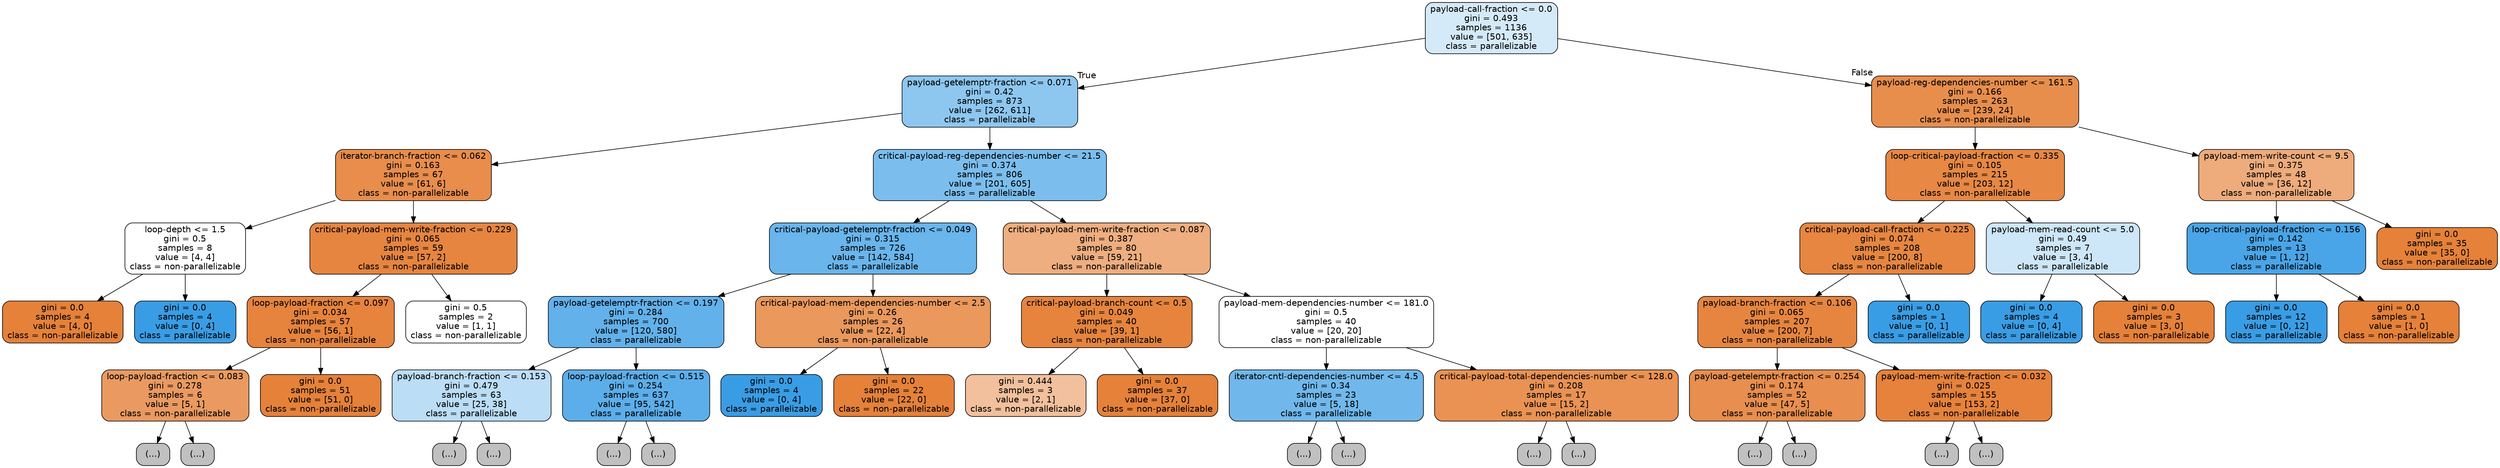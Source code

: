 digraph Tree {
node [shape=box, style="filled, rounded", color="black", fontname=helvetica] ;
edge [fontname=helvetica] ;
0 [label="payload-call-fraction <= 0.0\ngini = 0.493\nsamples = 1136\nvalue = [501, 635]\nclass = parallelizable", fillcolor="#399de536"] ;
1 [label="payload-getelemptr-fraction <= 0.071\ngini = 0.42\nsamples = 873\nvalue = [262, 611]\nclass = parallelizable", fillcolor="#399de592"] ;
0 -> 1 [labeldistance=2.5, labelangle=45, headlabel="True"] ;
2 [label="iterator-branch-fraction <= 0.062\ngini = 0.163\nsamples = 67\nvalue = [61, 6]\nclass = non-parallelizable", fillcolor="#e58139e6"] ;
1 -> 2 ;
3 [label="loop-depth <= 1.5\ngini = 0.5\nsamples = 8\nvalue = [4, 4]\nclass = non-parallelizable", fillcolor="#e5813900"] ;
2 -> 3 ;
4 [label="gini = 0.0\nsamples = 4\nvalue = [4, 0]\nclass = non-parallelizable", fillcolor="#e58139ff"] ;
3 -> 4 ;
5 [label="gini = 0.0\nsamples = 4\nvalue = [0, 4]\nclass = parallelizable", fillcolor="#399de5ff"] ;
3 -> 5 ;
6 [label="critical-payload-mem-write-fraction <= 0.229\ngini = 0.065\nsamples = 59\nvalue = [57, 2]\nclass = non-parallelizable", fillcolor="#e58139f6"] ;
2 -> 6 ;
7 [label="loop-payload-fraction <= 0.097\ngini = 0.034\nsamples = 57\nvalue = [56, 1]\nclass = non-parallelizable", fillcolor="#e58139fa"] ;
6 -> 7 ;
8 [label="loop-payload-fraction <= 0.083\ngini = 0.278\nsamples = 6\nvalue = [5, 1]\nclass = non-parallelizable", fillcolor="#e58139cc"] ;
7 -> 8 ;
9 [label="(...)", fillcolor="#C0C0C0"] ;
8 -> 9 ;
10 [label="(...)", fillcolor="#C0C0C0"] ;
8 -> 10 ;
11 [label="gini = 0.0\nsamples = 51\nvalue = [51, 0]\nclass = non-parallelizable", fillcolor="#e58139ff"] ;
7 -> 11 ;
12 [label="gini = 0.5\nsamples = 2\nvalue = [1, 1]\nclass = non-parallelizable", fillcolor="#e5813900"] ;
6 -> 12 ;
13 [label="critical-payload-reg-dependencies-number <= 21.5\ngini = 0.374\nsamples = 806\nvalue = [201, 605]\nclass = parallelizable", fillcolor="#399de5aa"] ;
1 -> 13 ;
14 [label="critical-payload-getelemptr-fraction <= 0.049\ngini = 0.315\nsamples = 726\nvalue = [142, 584]\nclass = parallelizable", fillcolor="#399de5c1"] ;
13 -> 14 ;
15 [label="payload-getelemptr-fraction <= 0.197\ngini = 0.284\nsamples = 700\nvalue = [120, 580]\nclass = parallelizable", fillcolor="#399de5ca"] ;
14 -> 15 ;
16 [label="payload-branch-fraction <= 0.153\ngini = 0.479\nsamples = 63\nvalue = [25, 38]\nclass = parallelizable", fillcolor="#399de557"] ;
15 -> 16 ;
17 [label="(...)", fillcolor="#C0C0C0"] ;
16 -> 17 ;
20 [label="(...)", fillcolor="#C0C0C0"] ;
16 -> 20 ;
39 [label="loop-payload-fraction <= 0.515\ngini = 0.254\nsamples = 637\nvalue = [95, 542]\nclass = parallelizable", fillcolor="#399de5d2"] ;
15 -> 39 ;
40 [label="(...)", fillcolor="#C0C0C0"] ;
39 -> 40 ;
45 [label="(...)", fillcolor="#C0C0C0"] ;
39 -> 45 ;
186 [label="critical-payload-mem-dependencies-number <= 2.5\ngini = 0.26\nsamples = 26\nvalue = [22, 4]\nclass = non-parallelizable", fillcolor="#e58139d1"] ;
14 -> 186 ;
187 [label="gini = 0.0\nsamples = 4\nvalue = [0, 4]\nclass = parallelizable", fillcolor="#399de5ff"] ;
186 -> 187 ;
188 [label="gini = 0.0\nsamples = 22\nvalue = [22, 0]\nclass = non-parallelizable", fillcolor="#e58139ff"] ;
186 -> 188 ;
189 [label="critical-payload-mem-write-fraction <= 0.087\ngini = 0.387\nsamples = 80\nvalue = [59, 21]\nclass = non-parallelizable", fillcolor="#e58139a4"] ;
13 -> 189 ;
190 [label="critical-payload-branch-count <= 0.5\ngini = 0.049\nsamples = 40\nvalue = [39, 1]\nclass = non-parallelizable", fillcolor="#e58139f8"] ;
189 -> 190 ;
191 [label="gini = 0.444\nsamples = 3\nvalue = [2, 1]\nclass = non-parallelizable", fillcolor="#e581397f"] ;
190 -> 191 ;
192 [label="gini = 0.0\nsamples = 37\nvalue = [37, 0]\nclass = non-parallelizable", fillcolor="#e58139ff"] ;
190 -> 192 ;
193 [label="payload-mem-dependencies-number <= 181.0\ngini = 0.5\nsamples = 40\nvalue = [20, 20]\nclass = non-parallelizable", fillcolor="#e5813900"] ;
189 -> 193 ;
194 [label="iterator-cntl-dependencies-number <= 4.5\ngini = 0.34\nsamples = 23\nvalue = [5, 18]\nclass = parallelizable", fillcolor="#399de5b8"] ;
193 -> 194 ;
195 [label="(...)", fillcolor="#C0C0C0"] ;
194 -> 195 ;
198 [label="(...)", fillcolor="#C0C0C0"] ;
194 -> 198 ;
203 [label="critical-payload-total-dependencies-number <= 128.0\ngini = 0.208\nsamples = 17\nvalue = [15, 2]\nclass = non-parallelizable", fillcolor="#e58139dd"] ;
193 -> 203 ;
204 [label="(...)", fillcolor="#C0C0C0"] ;
203 -> 204 ;
205 [label="(...)", fillcolor="#C0C0C0"] ;
203 -> 205 ;
210 [label="payload-reg-dependencies-number <= 161.5\ngini = 0.166\nsamples = 263\nvalue = [239, 24]\nclass = non-parallelizable", fillcolor="#e58139e5"] ;
0 -> 210 [labeldistance=2.5, labelangle=-45, headlabel="False"] ;
211 [label="loop-critical-payload-fraction <= 0.335\ngini = 0.105\nsamples = 215\nvalue = [203, 12]\nclass = non-parallelizable", fillcolor="#e58139f0"] ;
210 -> 211 ;
212 [label="critical-payload-call-fraction <= 0.225\ngini = 0.074\nsamples = 208\nvalue = [200, 8]\nclass = non-parallelizable", fillcolor="#e58139f5"] ;
211 -> 212 ;
213 [label="payload-branch-fraction <= 0.106\ngini = 0.065\nsamples = 207\nvalue = [200, 7]\nclass = non-parallelizable", fillcolor="#e58139f6"] ;
212 -> 213 ;
214 [label="payload-getelemptr-fraction <= 0.254\ngini = 0.174\nsamples = 52\nvalue = [47, 5]\nclass = non-parallelizable", fillcolor="#e58139e4"] ;
213 -> 214 ;
215 [label="(...)", fillcolor="#C0C0C0"] ;
214 -> 215 ;
220 [label="(...)", fillcolor="#C0C0C0"] ;
214 -> 220 ;
221 [label="payload-mem-write-fraction <= 0.032\ngini = 0.025\nsamples = 155\nvalue = [153, 2]\nclass = non-parallelizable", fillcolor="#e58139fc"] ;
213 -> 221 ;
222 [label="(...)", fillcolor="#C0C0C0"] ;
221 -> 222 ;
225 [label="(...)", fillcolor="#C0C0C0"] ;
221 -> 225 ;
230 [label="gini = 0.0\nsamples = 1\nvalue = [0, 1]\nclass = parallelizable", fillcolor="#399de5ff"] ;
212 -> 230 ;
231 [label="payload-mem-read-count <= 5.0\ngini = 0.49\nsamples = 7\nvalue = [3, 4]\nclass = parallelizable", fillcolor="#399de540"] ;
211 -> 231 ;
232 [label="gini = 0.0\nsamples = 4\nvalue = [0, 4]\nclass = parallelizable", fillcolor="#399de5ff"] ;
231 -> 232 ;
233 [label="gini = 0.0\nsamples = 3\nvalue = [3, 0]\nclass = non-parallelizable", fillcolor="#e58139ff"] ;
231 -> 233 ;
234 [label="payload-mem-write-count <= 9.5\ngini = 0.375\nsamples = 48\nvalue = [36, 12]\nclass = non-parallelizable", fillcolor="#e58139aa"] ;
210 -> 234 ;
235 [label="loop-critical-payload-fraction <= 0.156\ngini = 0.142\nsamples = 13\nvalue = [1, 12]\nclass = parallelizable", fillcolor="#399de5ea"] ;
234 -> 235 ;
236 [label="gini = 0.0\nsamples = 12\nvalue = [0, 12]\nclass = parallelizable", fillcolor="#399de5ff"] ;
235 -> 236 ;
237 [label="gini = 0.0\nsamples = 1\nvalue = [1, 0]\nclass = non-parallelizable", fillcolor="#e58139ff"] ;
235 -> 237 ;
238 [label="gini = 0.0\nsamples = 35\nvalue = [35, 0]\nclass = non-parallelizable", fillcolor="#e58139ff"] ;
234 -> 238 ;
}